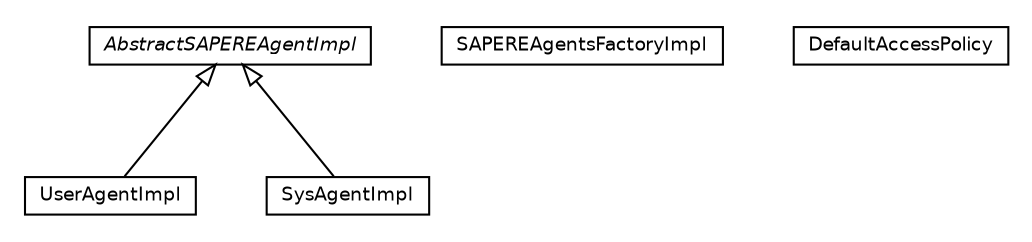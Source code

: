 #!/usr/local/bin/dot
#
# Class diagram 
# Generated by UmlGraph version 4.4 (http://www.spinellis.gr/sw/umlgraph)
#

digraph G {
	edge [fontname="Helvetica",fontsize=10,labelfontname="Helvetica",labelfontsize=10];
	node [fontname="Helvetica",fontsize=10,shape=plaintext];
	// it.apice.sapere.node.agents.impl.UserAgentImpl
	c10131 [label=<<table border="0" cellborder="1" cellspacing="0" cellpadding="2" port="p" href="./UserAgentImpl.html">
		<tr><td><table border="0" cellspacing="0" cellpadding="1">
			<tr><td> UserAgentImpl </td></tr>
		</table></td></tr>
		</table>>, fontname="Helvetica", fontcolor="black", fontsize=9.0];
	// it.apice.sapere.node.agents.impl.SysAgentImpl
	c10132 [label=<<table border="0" cellborder="1" cellspacing="0" cellpadding="2" port="p" href="./SysAgentImpl.html">
		<tr><td><table border="0" cellspacing="0" cellpadding="1">
			<tr><td> SysAgentImpl </td></tr>
		</table></td></tr>
		</table>>, fontname="Helvetica", fontcolor="black", fontsize=9.0];
	// it.apice.sapere.node.agents.impl.SAPEREAgentsFactoryImpl
	c10133 [label=<<table border="0" cellborder="1" cellspacing="0" cellpadding="2" port="p" href="./SAPEREAgentsFactoryImpl.html">
		<tr><td><table border="0" cellspacing="0" cellpadding="1">
			<tr><td> SAPEREAgentsFactoryImpl </td></tr>
		</table></td></tr>
		</table>>, fontname="Helvetica", fontcolor="black", fontsize=9.0];
	// it.apice.sapere.node.agents.impl.DefaultAccessPolicy
	c10134 [label=<<table border="0" cellborder="1" cellspacing="0" cellpadding="2" port="p" href="./DefaultAccessPolicy.html">
		<tr><td><table border="0" cellspacing="0" cellpadding="1">
			<tr><td> DefaultAccessPolicy </td></tr>
		</table></td></tr>
		</table>>, fontname="Helvetica", fontcolor="black", fontsize=9.0];
	// it.apice.sapere.node.agents.impl.AbstractSAPEREAgentImpl
	c10135 [label=<<table border="0" cellborder="1" cellspacing="0" cellpadding="2" port="p" href="./AbstractSAPEREAgentImpl.html">
		<tr><td><table border="0" cellspacing="0" cellpadding="1">
			<tr><td><font face="Helvetica-Oblique"> AbstractSAPEREAgentImpl </font></td></tr>
		</table></td></tr>
		</table>>, fontname="Helvetica", fontcolor="black", fontsize=9.0];
	//it.apice.sapere.node.agents.impl.UserAgentImpl extends it.apice.sapere.node.agents.impl.AbstractSAPEREAgentImpl
	c10135:p -> c10131:p [dir=back,arrowtail=empty];
	//it.apice.sapere.node.agents.impl.SysAgentImpl extends it.apice.sapere.node.agents.impl.AbstractSAPEREAgentImpl
	c10135:p -> c10132:p [dir=back,arrowtail=empty];
}


